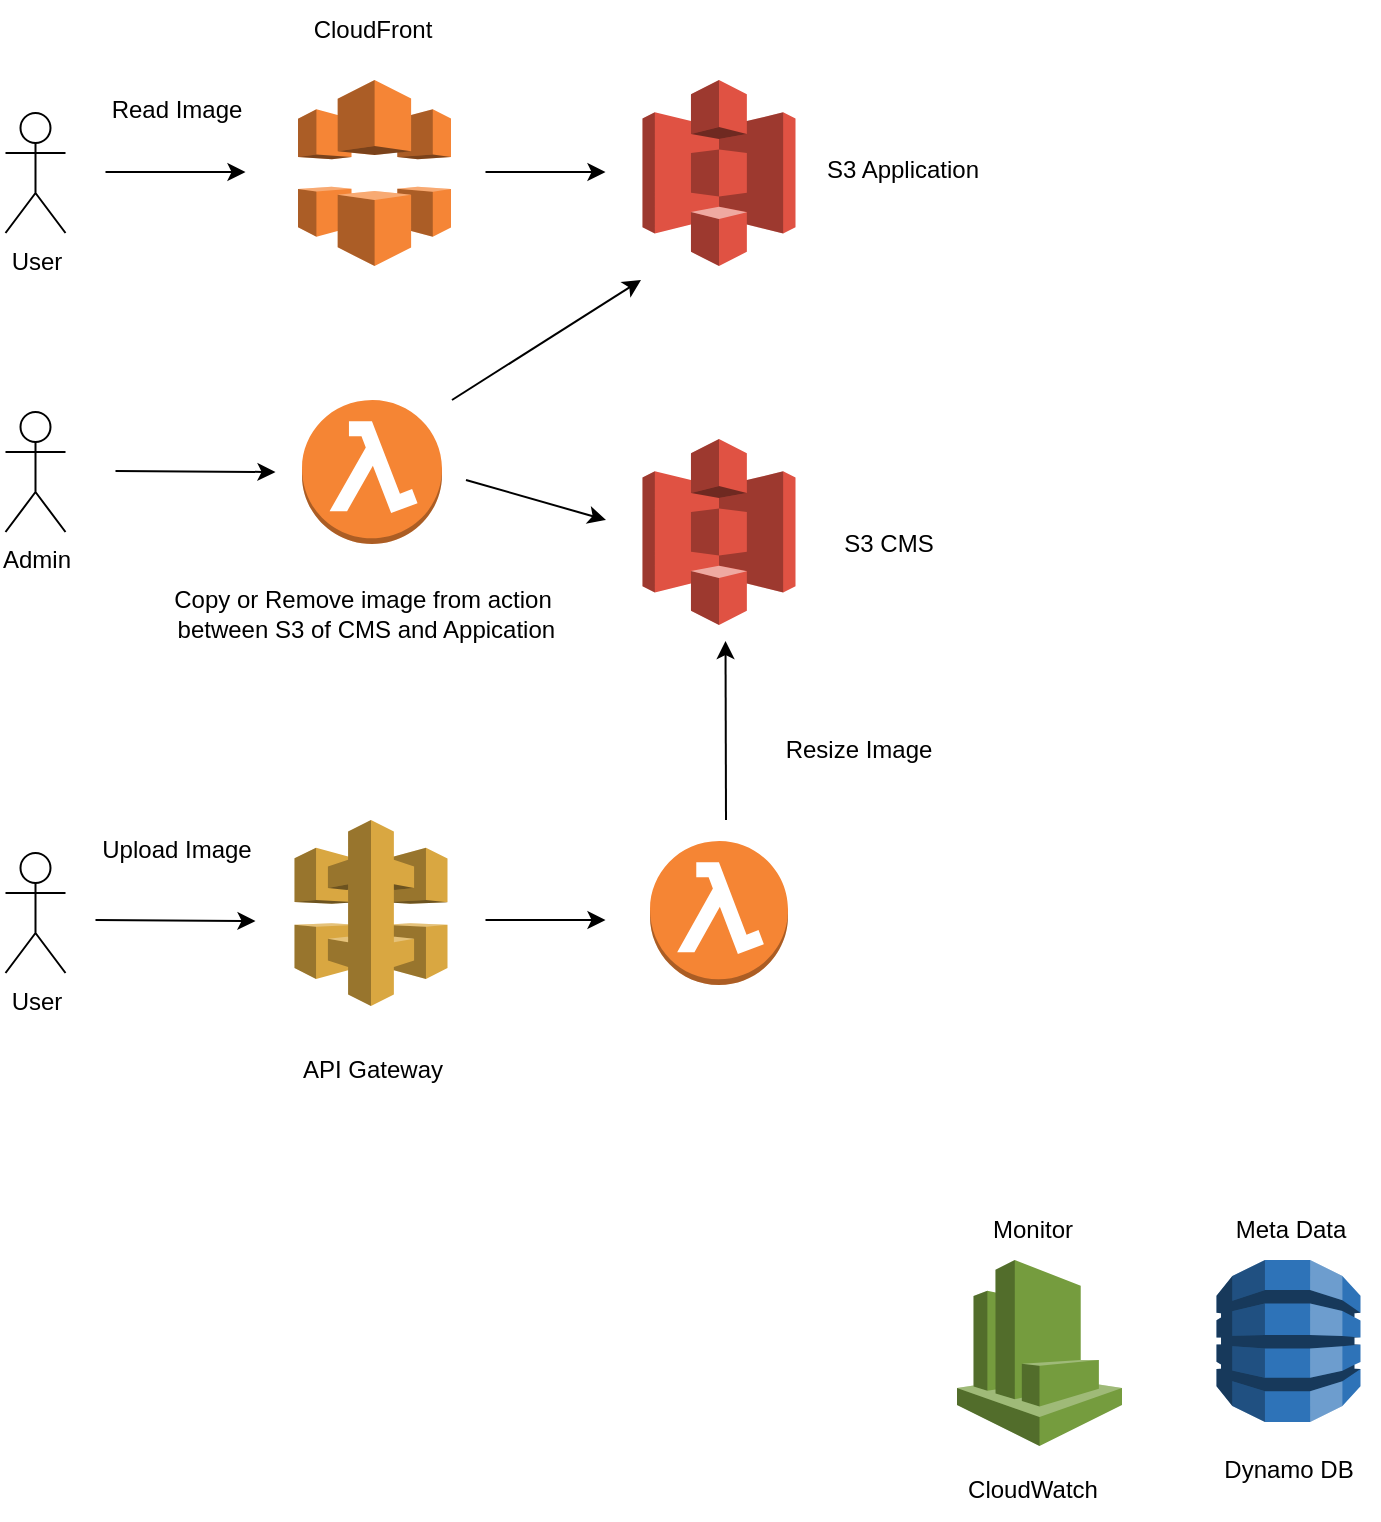 <mxfile version="21.7.2" type="github">
  <diagram name="Page-1" id="Hr2RtcKhyDHUeB_40bp3">
    <mxGraphModel dx="1316" dy="1042" grid="1" gridSize="10" guides="1" tooltips="1" connect="1" arrows="1" fold="1" page="1" pageScale="1" pageWidth="850" pageHeight="1100" math="0" shadow="0">
      <root>
        <mxCell id="0" />
        <mxCell id="1" parent="0" />
        <mxCell id="n1CQJEEDBxQEsBh69DtY-2" value="" style="outlineConnect=0;dashed=0;verticalLabelPosition=bottom;verticalAlign=top;align=center;html=1;shape=mxgraph.aws3.lambda_function;fillColor=#F58534;gradientColor=none;" parent="1" vertex="1">
          <mxGeometry x="454" y="510.5" width="69" height="72" as="geometry" />
        </mxCell>
        <mxCell id="n1CQJEEDBxQEsBh69DtY-5" value="" style="outlineConnect=0;dashed=0;verticalLabelPosition=bottom;verticalAlign=top;align=center;html=1;shape=mxgraph.aws3.cloudfront;fillColor=#F58536;gradientColor=none;" parent="1" vertex="1">
          <mxGeometry x="278" y="130" width="76.5" height="93" as="geometry" />
        </mxCell>
        <mxCell id="n1CQJEEDBxQEsBh69DtY-7" value="" style="outlineConnect=0;dashed=0;verticalLabelPosition=bottom;verticalAlign=top;align=center;html=1;shape=mxgraph.aws3.s3;fillColor=#E05243;gradientColor=none;" parent="1" vertex="1">
          <mxGeometry x="450.25" y="309.5" width="76.5" height="93" as="geometry" />
        </mxCell>
        <mxCell id="n1CQJEEDBxQEsBh69DtY-9" value="Resize Image" style="text;html=1;align=center;verticalAlign=middle;resizable=0;points=[];autosize=1;strokeColor=none;fillColor=none;" parent="1" vertex="1">
          <mxGeometry x="507.5" y="450" width="100" height="30" as="geometry" />
        </mxCell>
        <mxCell id="n1CQJEEDBxQEsBh69DtY-11" value="Read Image" style="text;html=1;align=center;verticalAlign=middle;resizable=0;points=[];autosize=1;strokeColor=none;fillColor=none;" parent="1" vertex="1">
          <mxGeometry x="171.75" y="130" width="90" height="30" as="geometry" />
        </mxCell>
        <mxCell id="n1CQJEEDBxQEsBh69DtY-12" value="User" style="shape=umlActor;verticalLabelPosition=bottom;verticalAlign=top;html=1;outlineConnect=0;" parent="1" vertex="1">
          <mxGeometry x="131.75" y="516.5" width="30" height="60" as="geometry" />
        </mxCell>
        <mxCell id="n1CQJEEDBxQEsBh69DtY-15" value="CloudFront" style="text;html=1;align=center;verticalAlign=middle;resizable=0;points=[];autosize=1;strokeColor=none;fillColor=none;" parent="1" vertex="1">
          <mxGeometry x="274.5" y="90" width="80" height="30" as="geometry" />
        </mxCell>
        <mxCell id="n1CQJEEDBxQEsBh69DtY-17" value="S3 Application" style="text;html=1;align=center;verticalAlign=middle;resizable=0;points=[];autosize=1;strokeColor=none;fillColor=none;" parent="1" vertex="1">
          <mxGeometry x="530" y="160" width="100" height="30" as="geometry" />
        </mxCell>
        <mxCell id="n1CQJEEDBxQEsBh69DtY-18" value="" style="outlineConnect=0;dashed=0;verticalLabelPosition=bottom;verticalAlign=top;align=center;html=1;shape=mxgraph.aws3.api_gateway;fillColor=#D9A741;gradientColor=none;" parent="1" vertex="1">
          <mxGeometry x="276.25" y="500" width="76.5" height="93" as="geometry" />
        </mxCell>
        <mxCell id="n1CQJEEDBxQEsBh69DtY-19" value="API Gateway" style="text;html=1;align=center;verticalAlign=middle;resizable=0;points=[];autosize=1;strokeColor=none;fillColor=none;" parent="1" vertex="1">
          <mxGeometry x="269.5" y="610" width="90" height="30" as="geometry" />
        </mxCell>
        <mxCell id="n1CQJEEDBxQEsBh69DtY-24" value="Upload Image" style="text;html=1;align=center;verticalAlign=middle;resizable=0;points=[];autosize=1;strokeColor=none;fillColor=none;" parent="1" vertex="1">
          <mxGeometry x="166.75" y="500" width="100" height="30" as="geometry" />
        </mxCell>
        <mxCell id="n1CQJEEDBxQEsBh69DtY-25" value="" style="outlineConnect=0;dashed=0;verticalLabelPosition=bottom;verticalAlign=top;align=center;html=1;shape=mxgraph.aws3.cloudwatch;fillColor=#759C3E;gradientColor=none;" parent="1" vertex="1">
          <mxGeometry x="607.5" y="720" width="82.5" height="93" as="geometry" />
        </mxCell>
        <mxCell id="n1CQJEEDBxQEsBh69DtY-26" value="CloudWatch" style="text;html=1;align=center;verticalAlign=middle;resizable=0;points=[];autosize=1;strokeColor=none;fillColor=none;" parent="1" vertex="1">
          <mxGeometry x="600" y="820" width="90" height="30" as="geometry" />
        </mxCell>
        <mxCell id="n1CQJEEDBxQEsBh69DtY-28" value="Monitor&lt;br&gt;" style="text;html=1;align=center;verticalAlign=middle;resizable=0;points=[];autosize=1;strokeColor=none;fillColor=none;" parent="1" vertex="1">
          <mxGeometry x="615" y="690" width="60" height="30" as="geometry" />
        </mxCell>
        <mxCell id="n1CQJEEDBxQEsBh69DtY-29" value="User" style="shape=umlActor;verticalLabelPosition=bottom;verticalAlign=top;html=1;outlineConnect=0;" parent="1" vertex="1">
          <mxGeometry x="131.75" y="146.5" width="30" height="60" as="geometry" />
        </mxCell>
        <mxCell id="zB1ALJJBzp2TRj6HRCjQ-2" value="" style="outlineConnect=0;dashed=0;verticalLabelPosition=bottom;verticalAlign=top;align=center;html=1;shape=mxgraph.aws3.dynamo_db;fillColor=#2E73B8;gradientColor=none;" parent="1" vertex="1">
          <mxGeometry x="737.25" y="720" width="72" height="81" as="geometry" />
        </mxCell>
        <mxCell id="zB1ALJJBzp2TRj6HRCjQ-3" value="Dynamo DB" style="text;html=1;align=center;verticalAlign=middle;resizable=0;points=[];autosize=1;strokeColor=none;fillColor=none;" parent="1" vertex="1">
          <mxGeometry x="728.25" y="810" width="90" height="30" as="geometry" />
        </mxCell>
        <mxCell id="zB1ALJJBzp2TRj6HRCjQ-5" value="Meta Data" style="text;html=1;align=center;verticalAlign=middle;resizable=0;points=[];autosize=1;strokeColor=none;fillColor=none;" parent="1" vertex="1">
          <mxGeometry x="733.75" y="690" width="80" height="30" as="geometry" />
        </mxCell>
        <mxCell id="Y1Ew_5oxsc8gn9YXY2a8-1" value="" style="outlineConnect=0;dashed=0;verticalLabelPosition=bottom;verticalAlign=top;align=center;html=1;shape=mxgraph.aws3.s3;fillColor=#E05243;gradientColor=none;" vertex="1" parent="1">
          <mxGeometry x="450.25" y="130" width="76.5" height="93" as="geometry" />
        </mxCell>
        <mxCell id="Y1Ew_5oxsc8gn9YXY2a8-3" value="S3 CMS" style="text;html=1;align=center;verticalAlign=middle;resizable=0;points=[];autosize=1;strokeColor=none;fillColor=none;" vertex="1" parent="1">
          <mxGeometry x="537.5" y="347" width="70" height="30" as="geometry" />
        </mxCell>
        <mxCell id="Y1Ew_5oxsc8gn9YXY2a8-4" value="Admin" style="shape=umlActor;verticalLabelPosition=bottom;verticalAlign=top;html=1;outlineConnect=0;" vertex="1" parent="1">
          <mxGeometry x="131.75" y="296" width="30" height="60" as="geometry" />
        </mxCell>
        <mxCell id="Y1Ew_5oxsc8gn9YXY2a8-6" value="" style="outlineConnect=0;dashed=0;verticalLabelPosition=bottom;verticalAlign=top;align=center;html=1;shape=mxgraph.aws3.lambda_function;fillColor=#F58534;gradientColor=none;" vertex="1" parent="1">
          <mxGeometry x="280" y="290" width="70" height="72" as="geometry" />
        </mxCell>
        <mxCell id="Y1Ew_5oxsc8gn9YXY2a8-13" value="Copy or Remove image from action&lt;br&gt;&amp;nbsp;between S3 of CMS and Appication" style="text;html=1;align=center;verticalAlign=middle;resizable=0;points=[];autosize=1;strokeColor=none;fillColor=none;" vertex="1" parent="1">
          <mxGeometry x="200" y="377" width="220" height="40" as="geometry" />
        </mxCell>
        <mxCell id="Y1Ew_5oxsc8gn9YXY2a8-14" value="" style="edgeStyle=none;orthogonalLoop=1;jettySize=auto;html=1;rounded=0;" edge="1" parent="1">
          <mxGeometry width="100" relative="1" as="geometry">
            <mxPoint x="362" y="330" as="sourcePoint" />
            <mxPoint x="432" y="350" as="targetPoint" />
            <Array as="points" />
          </mxGeometry>
        </mxCell>
        <mxCell id="Y1Ew_5oxsc8gn9YXY2a8-15" value="" style="edgeStyle=none;orthogonalLoop=1;jettySize=auto;html=1;rounded=0;" edge="1" parent="1">
          <mxGeometry width="100" relative="1" as="geometry">
            <mxPoint x="371.75" y="176" as="sourcePoint" />
            <mxPoint x="431.75" y="176" as="targetPoint" />
            <Array as="points" />
          </mxGeometry>
        </mxCell>
        <mxCell id="Y1Ew_5oxsc8gn9YXY2a8-16" value="" style="edgeStyle=none;orthogonalLoop=1;jettySize=auto;html=1;rounded=0;" edge="1" parent="1">
          <mxGeometry width="100" relative="1" as="geometry">
            <mxPoint x="186.75" y="325.5" as="sourcePoint" />
            <mxPoint x="266.75" y="326" as="targetPoint" />
            <Array as="points" />
          </mxGeometry>
        </mxCell>
        <mxCell id="Y1Ew_5oxsc8gn9YXY2a8-17" value="" style="edgeStyle=none;orthogonalLoop=1;jettySize=auto;html=1;rounded=0;" edge="1" parent="1">
          <mxGeometry width="100" relative="1" as="geometry">
            <mxPoint x="181.75" y="176" as="sourcePoint" />
            <mxPoint x="251.75" y="176" as="targetPoint" />
            <Array as="points" />
          </mxGeometry>
        </mxCell>
        <mxCell id="Y1Ew_5oxsc8gn9YXY2a8-20" value="" style="edgeStyle=none;orthogonalLoop=1;jettySize=auto;html=1;rounded=0;" edge="1" parent="1">
          <mxGeometry width="100" relative="1" as="geometry">
            <mxPoint x="492" y="500" as="sourcePoint" />
            <mxPoint x="491.75" y="410.5" as="targetPoint" />
            <Array as="points" />
          </mxGeometry>
        </mxCell>
        <mxCell id="Y1Ew_5oxsc8gn9YXY2a8-21" value="" style="edgeStyle=none;orthogonalLoop=1;jettySize=auto;html=1;rounded=0;" edge="1" parent="1">
          <mxGeometry width="100" relative="1" as="geometry">
            <mxPoint x="371.75" y="550" as="sourcePoint" />
            <mxPoint x="431.75" y="550" as="targetPoint" />
            <Array as="points" />
          </mxGeometry>
        </mxCell>
        <mxCell id="Y1Ew_5oxsc8gn9YXY2a8-22" value="" style="edgeStyle=none;orthogonalLoop=1;jettySize=auto;html=1;rounded=0;" edge="1" parent="1">
          <mxGeometry width="100" relative="1" as="geometry">
            <mxPoint x="176.75" y="550" as="sourcePoint" />
            <mxPoint x="256.75" y="550.5" as="targetPoint" />
            <Array as="points" />
          </mxGeometry>
        </mxCell>
        <mxCell id="Y1Ew_5oxsc8gn9YXY2a8-23" value="" style="edgeStyle=none;orthogonalLoop=1;jettySize=auto;html=1;rounded=0;" edge="1" parent="1">
          <mxGeometry width="100" relative="1" as="geometry">
            <mxPoint x="355" y="290" as="sourcePoint" />
            <mxPoint x="449.5" y="230" as="targetPoint" />
            <Array as="points" />
          </mxGeometry>
        </mxCell>
      </root>
    </mxGraphModel>
  </diagram>
</mxfile>
